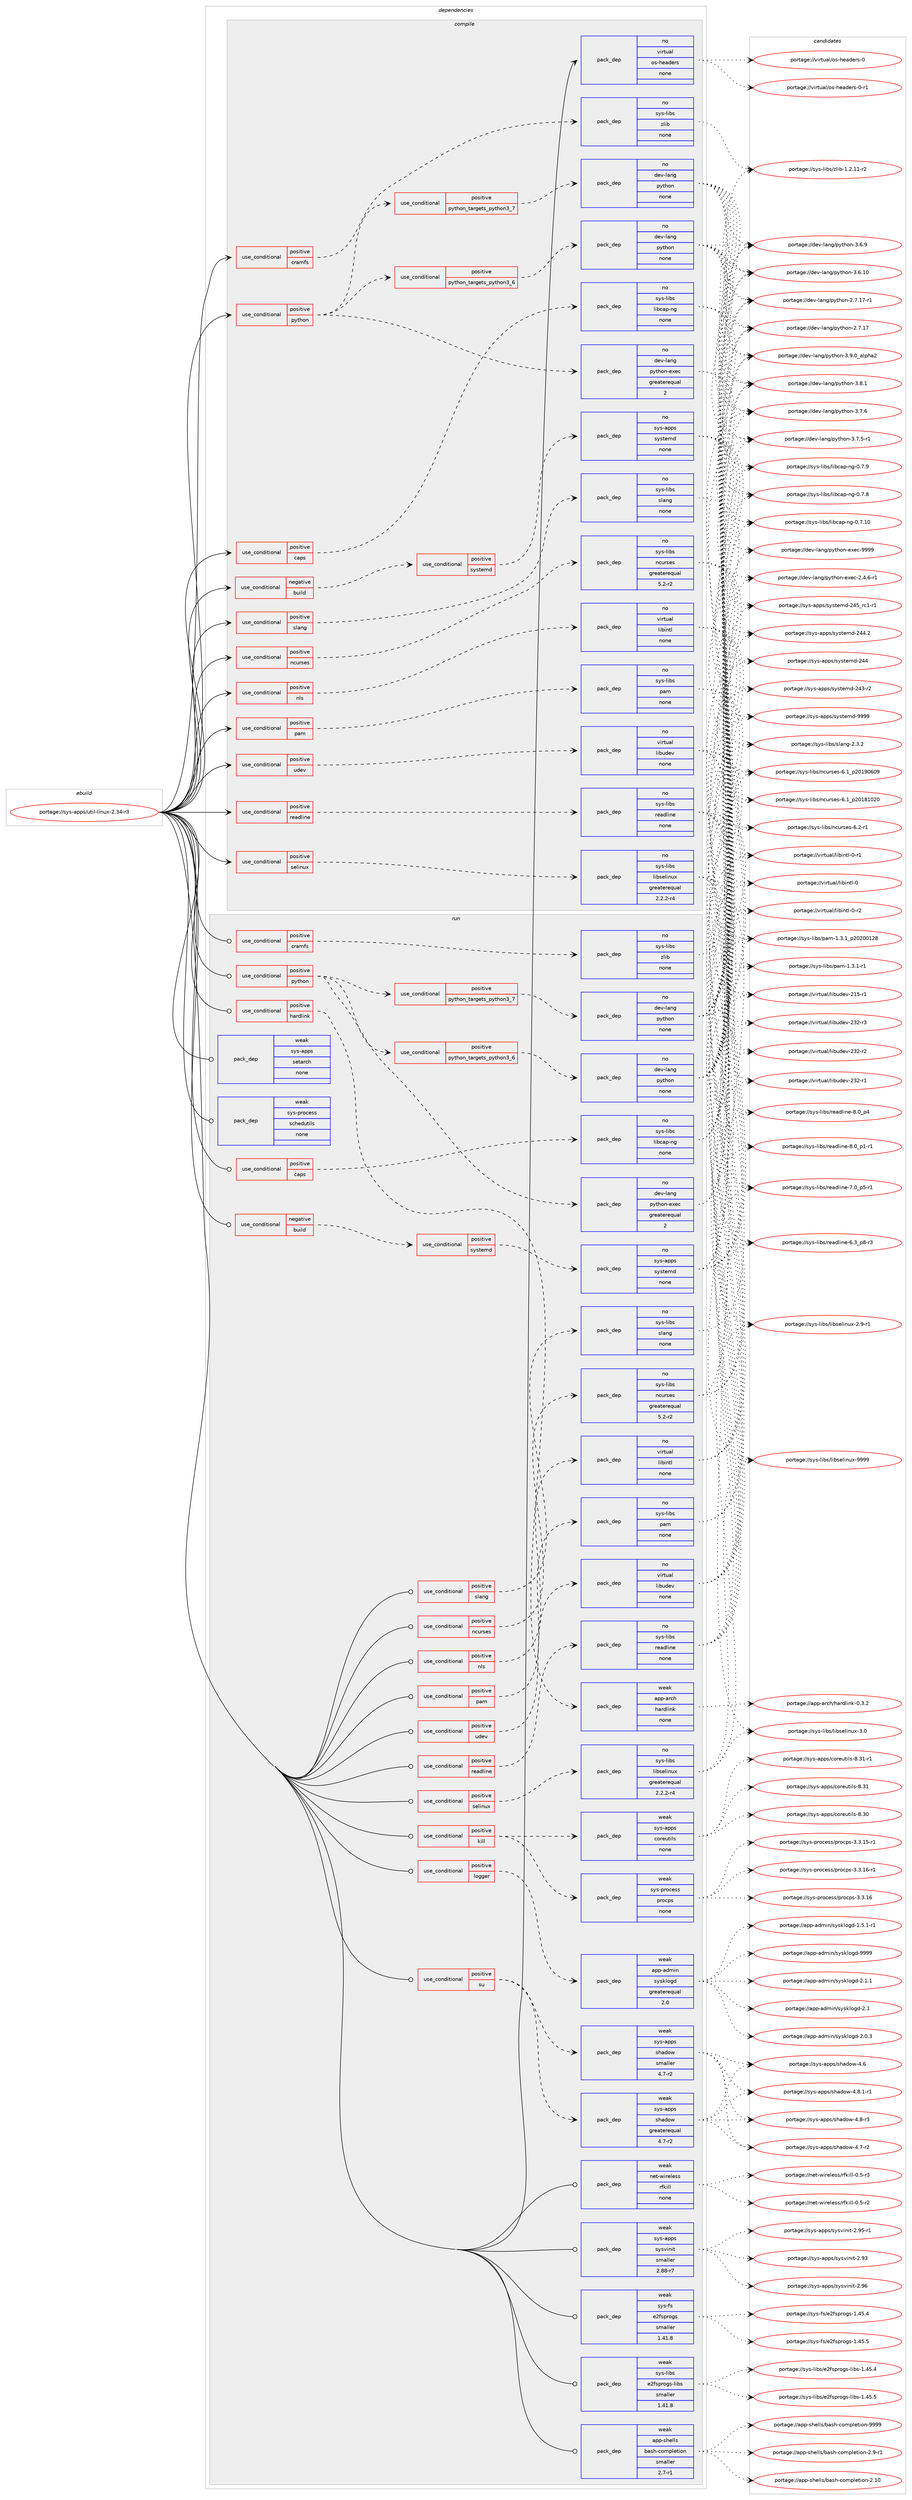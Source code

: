 digraph prolog {

# *************
# Graph options
# *************

newrank=true;
concentrate=true;
compound=true;
graph [rankdir=LR,fontname=Helvetica,fontsize=10,ranksep=1.5];#, ranksep=2.5, nodesep=0.2];
edge  [arrowhead=vee];
node  [fontname=Helvetica,fontsize=10];

# **********
# The ebuild
# **********

subgraph cluster_leftcol {
color=gray;
rank=same;
label=<<i>ebuild</i>>;
id [label="portage://sys-apps/util-linux-2.34-r3", color=red, width=4, href="../sys-apps/util-linux-2.34-r3.svg"];
}

# ****************
# The dependencies
# ****************

subgraph cluster_midcol {
color=gray;
label=<<i>dependencies</i>>;
subgraph cluster_compile {
fillcolor="#eeeeee";
style=filled;
label=<<i>compile</i>>;
subgraph cond12746 {
dependency61529 [label=<<TABLE BORDER="0" CELLBORDER="1" CELLSPACING="0" CELLPADDING="4"><TR><TD ROWSPAN="3" CELLPADDING="10">use_conditional</TD></TR><TR><TD>negative</TD></TR><TR><TD>build</TD></TR></TABLE>>, shape=none, color=red];
subgraph cond12747 {
dependency61530 [label=<<TABLE BORDER="0" CELLBORDER="1" CELLSPACING="0" CELLPADDING="4"><TR><TD ROWSPAN="3" CELLPADDING="10">use_conditional</TD></TR><TR><TD>positive</TD></TR><TR><TD>systemd</TD></TR></TABLE>>, shape=none, color=red];
subgraph pack47502 {
dependency61531 [label=<<TABLE BORDER="0" CELLBORDER="1" CELLSPACING="0" CELLPADDING="4" WIDTH="220"><TR><TD ROWSPAN="6" CELLPADDING="30">pack_dep</TD></TR><TR><TD WIDTH="110">no</TD></TR><TR><TD>sys-apps</TD></TR><TR><TD>systemd</TD></TR><TR><TD>none</TD></TR><TR><TD></TD></TR></TABLE>>, shape=none, color=blue];
}
dependency61530:e -> dependency61531:w [weight=20,style="dashed",arrowhead="vee"];
}
dependency61529:e -> dependency61530:w [weight=20,style="dashed",arrowhead="vee"];
}
id:e -> dependency61529:w [weight=20,style="solid",arrowhead="vee"];
subgraph cond12748 {
dependency61532 [label=<<TABLE BORDER="0" CELLBORDER="1" CELLSPACING="0" CELLPADDING="4"><TR><TD ROWSPAN="3" CELLPADDING="10">use_conditional</TD></TR><TR><TD>positive</TD></TR><TR><TD>caps</TD></TR></TABLE>>, shape=none, color=red];
subgraph pack47503 {
dependency61533 [label=<<TABLE BORDER="0" CELLBORDER="1" CELLSPACING="0" CELLPADDING="4" WIDTH="220"><TR><TD ROWSPAN="6" CELLPADDING="30">pack_dep</TD></TR><TR><TD WIDTH="110">no</TD></TR><TR><TD>sys-libs</TD></TR><TR><TD>libcap-ng</TD></TR><TR><TD>none</TD></TR><TR><TD></TD></TR></TABLE>>, shape=none, color=blue];
}
dependency61532:e -> dependency61533:w [weight=20,style="dashed",arrowhead="vee"];
}
id:e -> dependency61532:w [weight=20,style="solid",arrowhead="vee"];
subgraph cond12749 {
dependency61534 [label=<<TABLE BORDER="0" CELLBORDER="1" CELLSPACING="0" CELLPADDING="4"><TR><TD ROWSPAN="3" CELLPADDING="10">use_conditional</TD></TR><TR><TD>positive</TD></TR><TR><TD>cramfs</TD></TR></TABLE>>, shape=none, color=red];
subgraph pack47504 {
dependency61535 [label=<<TABLE BORDER="0" CELLBORDER="1" CELLSPACING="0" CELLPADDING="4" WIDTH="220"><TR><TD ROWSPAN="6" CELLPADDING="30">pack_dep</TD></TR><TR><TD WIDTH="110">no</TD></TR><TR><TD>sys-libs</TD></TR><TR><TD>zlib</TD></TR><TR><TD>none</TD></TR><TR><TD></TD></TR></TABLE>>, shape=none, color=blue];
}
dependency61534:e -> dependency61535:w [weight=20,style="dashed",arrowhead="vee"];
}
id:e -> dependency61534:w [weight=20,style="solid",arrowhead="vee"];
subgraph cond12750 {
dependency61536 [label=<<TABLE BORDER="0" CELLBORDER="1" CELLSPACING="0" CELLPADDING="4"><TR><TD ROWSPAN="3" CELLPADDING="10">use_conditional</TD></TR><TR><TD>positive</TD></TR><TR><TD>ncurses</TD></TR></TABLE>>, shape=none, color=red];
subgraph pack47505 {
dependency61537 [label=<<TABLE BORDER="0" CELLBORDER="1" CELLSPACING="0" CELLPADDING="4" WIDTH="220"><TR><TD ROWSPAN="6" CELLPADDING="30">pack_dep</TD></TR><TR><TD WIDTH="110">no</TD></TR><TR><TD>sys-libs</TD></TR><TR><TD>ncurses</TD></TR><TR><TD>greaterequal</TD></TR><TR><TD>5.2-r2</TD></TR></TABLE>>, shape=none, color=blue];
}
dependency61536:e -> dependency61537:w [weight=20,style="dashed",arrowhead="vee"];
}
id:e -> dependency61536:w [weight=20,style="solid",arrowhead="vee"];
subgraph cond12751 {
dependency61538 [label=<<TABLE BORDER="0" CELLBORDER="1" CELLSPACING="0" CELLPADDING="4"><TR><TD ROWSPAN="3" CELLPADDING="10">use_conditional</TD></TR><TR><TD>positive</TD></TR><TR><TD>nls</TD></TR></TABLE>>, shape=none, color=red];
subgraph pack47506 {
dependency61539 [label=<<TABLE BORDER="0" CELLBORDER="1" CELLSPACING="0" CELLPADDING="4" WIDTH="220"><TR><TD ROWSPAN="6" CELLPADDING="30">pack_dep</TD></TR><TR><TD WIDTH="110">no</TD></TR><TR><TD>virtual</TD></TR><TR><TD>libintl</TD></TR><TR><TD>none</TD></TR><TR><TD></TD></TR></TABLE>>, shape=none, color=blue];
}
dependency61538:e -> dependency61539:w [weight=20,style="dashed",arrowhead="vee"];
}
id:e -> dependency61538:w [weight=20,style="solid",arrowhead="vee"];
subgraph cond12752 {
dependency61540 [label=<<TABLE BORDER="0" CELLBORDER="1" CELLSPACING="0" CELLPADDING="4"><TR><TD ROWSPAN="3" CELLPADDING="10">use_conditional</TD></TR><TR><TD>positive</TD></TR><TR><TD>pam</TD></TR></TABLE>>, shape=none, color=red];
subgraph pack47507 {
dependency61541 [label=<<TABLE BORDER="0" CELLBORDER="1" CELLSPACING="0" CELLPADDING="4" WIDTH="220"><TR><TD ROWSPAN="6" CELLPADDING="30">pack_dep</TD></TR><TR><TD WIDTH="110">no</TD></TR><TR><TD>sys-libs</TD></TR><TR><TD>pam</TD></TR><TR><TD>none</TD></TR><TR><TD></TD></TR></TABLE>>, shape=none, color=blue];
}
dependency61540:e -> dependency61541:w [weight=20,style="dashed",arrowhead="vee"];
}
id:e -> dependency61540:w [weight=20,style="solid",arrowhead="vee"];
subgraph cond12753 {
dependency61542 [label=<<TABLE BORDER="0" CELLBORDER="1" CELLSPACING="0" CELLPADDING="4"><TR><TD ROWSPAN="3" CELLPADDING="10">use_conditional</TD></TR><TR><TD>positive</TD></TR><TR><TD>python</TD></TR></TABLE>>, shape=none, color=red];
subgraph cond12754 {
dependency61543 [label=<<TABLE BORDER="0" CELLBORDER="1" CELLSPACING="0" CELLPADDING="4"><TR><TD ROWSPAN="3" CELLPADDING="10">use_conditional</TD></TR><TR><TD>positive</TD></TR><TR><TD>python_targets_python3_6</TD></TR></TABLE>>, shape=none, color=red];
subgraph pack47508 {
dependency61544 [label=<<TABLE BORDER="0" CELLBORDER="1" CELLSPACING="0" CELLPADDING="4" WIDTH="220"><TR><TD ROWSPAN="6" CELLPADDING="30">pack_dep</TD></TR><TR><TD WIDTH="110">no</TD></TR><TR><TD>dev-lang</TD></TR><TR><TD>python</TD></TR><TR><TD>none</TD></TR><TR><TD></TD></TR></TABLE>>, shape=none, color=blue];
}
dependency61543:e -> dependency61544:w [weight=20,style="dashed",arrowhead="vee"];
}
dependency61542:e -> dependency61543:w [weight=20,style="dashed",arrowhead="vee"];
subgraph cond12755 {
dependency61545 [label=<<TABLE BORDER="0" CELLBORDER="1" CELLSPACING="0" CELLPADDING="4"><TR><TD ROWSPAN="3" CELLPADDING="10">use_conditional</TD></TR><TR><TD>positive</TD></TR><TR><TD>python_targets_python3_7</TD></TR></TABLE>>, shape=none, color=red];
subgraph pack47509 {
dependency61546 [label=<<TABLE BORDER="0" CELLBORDER="1" CELLSPACING="0" CELLPADDING="4" WIDTH="220"><TR><TD ROWSPAN="6" CELLPADDING="30">pack_dep</TD></TR><TR><TD WIDTH="110">no</TD></TR><TR><TD>dev-lang</TD></TR><TR><TD>python</TD></TR><TR><TD>none</TD></TR><TR><TD></TD></TR></TABLE>>, shape=none, color=blue];
}
dependency61545:e -> dependency61546:w [weight=20,style="dashed",arrowhead="vee"];
}
dependency61542:e -> dependency61545:w [weight=20,style="dashed",arrowhead="vee"];
subgraph pack47510 {
dependency61547 [label=<<TABLE BORDER="0" CELLBORDER="1" CELLSPACING="0" CELLPADDING="4" WIDTH="220"><TR><TD ROWSPAN="6" CELLPADDING="30">pack_dep</TD></TR><TR><TD WIDTH="110">no</TD></TR><TR><TD>dev-lang</TD></TR><TR><TD>python-exec</TD></TR><TR><TD>greaterequal</TD></TR><TR><TD>2</TD></TR></TABLE>>, shape=none, color=blue];
}
dependency61542:e -> dependency61547:w [weight=20,style="dashed",arrowhead="vee"];
}
id:e -> dependency61542:w [weight=20,style="solid",arrowhead="vee"];
subgraph cond12756 {
dependency61548 [label=<<TABLE BORDER="0" CELLBORDER="1" CELLSPACING="0" CELLPADDING="4"><TR><TD ROWSPAN="3" CELLPADDING="10">use_conditional</TD></TR><TR><TD>positive</TD></TR><TR><TD>readline</TD></TR></TABLE>>, shape=none, color=red];
subgraph pack47511 {
dependency61549 [label=<<TABLE BORDER="0" CELLBORDER="1" CELLSPACING="0" CELLPADDING="4" WIDTH="220"><TR><TD ROWSPAN="6" CELLPADDING="30">pack_dep</TD></TR><TR><TD WIDTH="110">no</TD></TR><TR><TD>sys-libs</TD></TR><TR><TD>readline</TD></TR><TR><TD>none</TD></TR><TR><TD></TD></TR></TABLE>>, shape=none, color=blue];
}
dependency61548:e -> dependency61549:w [weight=20,style="dashed",arrowhead="vee"];
}
id:e -> dependency61548:w [weight=20,style="solid",arrowhead="vee"];
subgraph cond12757 {
dependency61550 [label=<<TABLE BORDER="0" CELLBORDER="1" CELLSPACING="0" CELLPADDING="4"><TR><TD ROWSPAN="3" CELLPADDING="10">use_conditional</TD></TR><TR><TD>positive</TD></TR><TR><TD>selinux</TD></TR></TABLE>>, shape=none, color=red];
subgraph pack47512 {
dependency61551 [label=<<TABLE BORDER="0" CELLBORDER="1" CELLSPACING="0" CELLPADDING="4" WIDTH="220"><TR><TD ROWSPAN="6" CELLPADDING="30">pack_dep</TD></TR><TR><TD WIDTH="110">no</TD></TR><TR><TD>sys-libs</TD></TR><TR><TD>libselinux</TD></TR><TR><TD>greaterequal</TD></TR><TR><TD>2.2.2-r4</TD></TR></TABLE>>, shape=none, color=blue];
}
dependency61550:e -> dependency61551:w [weight=20,style="dashed",arrowhead="vee"];
}
id:e -> dependency61550:w [weight=20,style="solid",arrowhead="vee"];
subgraph cond12758 {
dependency61552 [label=<<TABLE BORDER="0" CELLBORDER="1" CELLSPACING="0" CELLPADDING="4"><TR><TD ROWSPAN="3" CELLPADDING="10">use_conditional</TD></TR><TR><TD>positive</TD></TR><TR><TD>slang</TD></TR></TABLE>>, shape=none, color=red];
subgraph pack47513 {
dependency61553 [label=<<TABLE BORDER="0" CELLBORDER="1" CELLSPACING="0" CELLPADDING="4" WIDTH="220"><TR><TD ROWSPAN="6" CELLPADDING="30">pack_dep</TD></TR><TR><TD WIDTH="110">no</TD></TR><TR><TD>sys-libs</TD></TR><TR><TD>slang</TD></TR><TR><TD>none</TD></TR><TR><TD></TD></TR></TABLE>>, shape=none, color=blue];
}
dependency61552:e -> dependency61553:w [weight=20,style="dashed",arrowhead="vee"];
}
id:e -> dependency61552:w [weight=20,style="solid",arrowhead="vee"];
subgraph cond12759 {
dependency61554 [label=<<TABLE BORDER="0" CELLBORDER="1" CELLSPACING="0" CELLPADDING="4"><TR><TD ROWSPAN="3" CELLPADDING="10">use_conditional</TD></TR><TR><TD>positive</TD></TR><TR><TD>udev</TD></TR></TABLE>>, shape=none, color=red];
subgraph pack47514 {
dependency61555 [label=<<TABLE BORDER="0" CELLBORDER="1" CELLSPACING="0" CELLPADDING="4" WIDTH="220"><TR><TD ROWSPAN="6" CELLPADDING="30">pack_dep</TD></TR><TR><TD WIDTH="110">no</TD></TR><TR><TD>virtual</TD></TR><TR><TD>libudev</TD></TR><TR><TD>none</TD></TR><TR><TD></TD></TR></TABLE>>, shape=none, color=blue];
}
dependency61554:e -> dependency61555:w [weight=20,style="dashed",arrowhead="vee"];
}
id:e -> dependency61554:w [weight=20,style="solid",arrowhead="vee"];
subgraph pack47515 {
dependency61556 [label=<<TABLE BORDER="0" CELLBORDER="1" CELLSPACING="0" CELLPADDING="4" WIDTH="220"><TR><TD ROWSPAN="6" CELLPADDING="30">pack_dep</TD></TR><TR><TD WIDTH="110">no</TD></TR><TR><TD>virtual</TD></TR><TR><TD>os-headers</TD></TR><TR><TD>none</TD></TR><TR><TD></TD></TR></TABLE>>, shape=none, color=blue];
}
id:e -> dependency61556:w [weight=20,style="solid",arrowhead="vee"];
}
subgraph cluster_compileandrun {
fillcolor="#eeeeee";
style=filled;
label=<<i>compile and run</i>>;
}
subgraph cluster_run {
fillcolor="#eeeeee";
style=filled;
label=<<i>run</i>>;
subgraph cond12760 {
dependency61557 [label=<<TABLE BORDER="0" CELLBORDER="1" CELLSPACING="0" CELLPADDING="4"><TR><TD ROWSPAN="3" CELLPADDING="10">use_conditional</TD></TR><TR><TD>negative</TD></TR><TR><TD>build</TD></TR></TABLE>>, shape=none, color=red];
subgraph cond12761 {
dependency61558 [label=<<TABLE BORDER="0" CELLBORDER="1" CELLSPACING="0" CELLPADDING="4"><TR><TD ROWSPAN="3" CELLPADDING="10">use_conditional</TD></TR><TR><TD>positive</TD></TR><TR><TD>systemd</TD></TR></TABLE>>, shape=none, color=red];
subgraph pack47516 {
dependency61559 [label=<<TABLE BORDER="0" CELLBORDER="1" CELLSPACING="0" CELLPADDING="4" WIDTH="220"><TR><TD ROWSPAN="6" CELLPADDING="30">pack_dep</TD></TR><TR><TD WIDTH="110">no</TD></TR><TR><TD>sys-apps</TD></TR><TR><TD>systemd</TD></TR><TR><TD>none</TD></TR><TR><TD></TD></TR></TABLE>>, shape=none, color=blue];
}
dependency61558:e -> dependency61559:w [weight=20,style="dashed",arrowhead="vee"];
}
dependency61557:e -> dependency61558:w [weight=20,style="dashed",arrowhead="vee"];
}
id:e -> dependency61557:w [weight=20,style="solid",arrowhead="odot"];
subgraph cond12762 {
dependency61560 [label=<<TABLE BORDER="0" CELLBORDER="1" CELLSPACING="0" CELLPADDING="4"><TR><TD ROWSPAN="3" CELLPADDING="10">use_conditional</TD></TR><TR><TD>positive</TD></TR><TR><TD>caps</TD></TR></TABLE>>, shape=none, color=red];
subgraph pack47517 {
dependency61561 [label=<<TABLE BORDER="0" CELLBORDER="1" CELLSPACING="0" CELLPADDING="4" WIDTH="220"><TR><TD ROWSPAN="6" CELLPADDING="30">pack_dep</TD></TR><TR><TD WIDTH="110">no</TD></TR><TR><TD>sys-libs</TD></TR><TR><TD>libcap-ng</TD></TR><TR><TD>none</TD></TR><TR><TD></TD></TR></TABLE>>, shape=none, color=blue];
}
dependency61560:e -> dependency61561:w [weight=20,style="dashed",arrowhead="vee"];
}
id:e -> dependency61560:w [weight=20,style="solid",arrowhead="odot"];
subgraph cond12763 {
dependency61562 [label=<<TABLE BORDER="0" CELLBORDER="1" CELLSPACING="0" CELLPADDING="4"><TR><TD ROWSPAN="3" CELLPADDING="10">use_conditional</TD></TR><TR><TD>positive</TD></TR><TR><TD>cramfs</TD></TR></TABLE>>, shape=none, color=red];
subgraph pack47518 {
dependency61563 [label=<<TABLE BORDER="0" CELLBORDER="1" CELLSPACING="0" CELLPADDING="4" WIDTH="220"><TR><TD ROWSPAN="6" CELLPADDING="30">pack_dep</TD></TR><TR><TD WIDTH="110">no</TD></TR><TR><TD>sys-libs</TD></TR><TR><TD>zlib</TD></TR><TR><TD>none</TD></TR><TR><TD></TD></TR></TABLE>>, shape=none, color=blue];
}
dependency61562:e -> dependency61563:w [weight=20,style="dashed",arrowhead="vee"];
}
id:e -> dependency61562:w [weight=20,style="solid",arrowhead="odot"];
subgraph cond12764 {
dependency61564 [label=<<TABLE BORDER="0" CELLBORDER="1" CELLSPACING="0" CELLPADDING="4"><TR><TD ROWSPAN="3" CELLPADDING="10">use_conditional</TD></TR><TR><TD>positive</TD></TR><TR><TD>hardlink</TD></TR></TABLE>>, shape=none, color=red];
subgraph pack47519 {
dependency61565 [label=<<TABLE BORDER="0" CELLBORDER="1" CELLSPACING="0" CELLPADDING="4" WIDTH="220"><TR><TD ROWSPAN="6" CELLPADDING="30">pack_dep</TD></TR><TR><TD WIDTH="110">weak</TD></TR><TR><TD>app-arch</TD></TR><TR><TD>hardlink</TD></TR><TR><TD>none</TD></TR><TR><TD></TD></TR></TABLE>>, shape=none, color=blue];
}
dependency61564:e -> dependency61565:w [weight=20,style="dashed",arrowhead="vee"];
}
id:e -> dependency61564:w [weight=20,style="solid",arrowhead="odot"];
subgraph cond12765 {
dependency61566 [label=<<TABLE BORDER="0" CELLBORDER="1" CELLSPACING="0" CELLPADDING="4"><TR><TD ROWSPAN="3" CELLPADDING="10">use_conditional</TD></TR><TR><TD>positive</TD></TR><TR><TD>kill</TD></TR></TABLE>>, shape=none, color=red];
subgraph pack47520 {
dependency61567 [label=<<TABLE BORDER="0" CELLBORDER="1" CELLSPACING="0" CELLPADDING="4" WIDTH="220"><TR><TD ROWSPAN="6" CELLPADDING="30">pack_dep</TD></TR><TR><TD WIDTH="110">weak</TD></TR><TR><TD>sys-apps</TD></TR><TR><TD>coreutils</TD></TR><TR><TD>none</TD></TR><TR><TD></TD></TR></TABLE>>, shape=none, color=blue];
}
dependency61566:e -> dependency61567:w [weight=20,style="dashed",arrowhead="vee"];
subgraph pack47521 {
dependency61568 [label=<<TABLE BORDER="0" CELLBORDER="1" CELLSPACING="0" CELLPADDING="4" WIDTH="220"><TR><TD ROWSPAN="6" CELLPADDING="30">pack_dep</TD></TR><TR><TD WIDTH="110">weak</TD></TR><TR><TD>sys-process</TD></TR><TR><TD>procps</TD></TR><TR><TD>none</TD></TR><TR><TD></TD></TR></TABLE>>, shape=none, color=blue];
}
dependency61566:e -> dependency61568:w [weight=20,style="dashed",arrowhead="vee"];
}
id:e -> dependency61566:w [weight=20,style="solid",arrowhead="odot"];
subgraph cond12766 {
dependency61569 [label=<<TABLE BORDER="0" CELLBORDER="1" CELLSPACING="0" CELLPADDING="4"><TR><TD ROWSPAN="3" CELLPADDING="10">use_conditional</TD></TR><TR><TD>positive</TD></TR><TR><TD>logger</TD></TR></TABLE>>, shape=none, color=red];
subgraph pack47522 {
dependency61570 [label=<<TABLE BORDER="0" CELLBORDER="1" CELLSPACING="0" CELLPADDING="4" WIDTH="220"><TR><TD ROWSPAN="6" CELLPADDING="30">pack_dep</TD></TR><TR><TD WIDTH="110">weak</TD></TR><TR><TD>app-admin</TD></TR><TR><TD>sysklogd</TD></TR><TR><TD>greaterequal</TD></TR><TR><TD>2.0</TD></TR></TABLE>>, shape=none, color=blue];
}
dependency61569:e -> dependency61570:w [weight=20,style="dashed",arrowhead="vee"];
}
id:e -> dependency61569:w [weight=20,style="solid",arrowhead="odot"];
subgraph cond12767 {
dependency61571 [label=<<TABLE BORDER="0" CELLBORDER="1" CELLSPACING="0" CELLPADDING="4"><TR><TD ROWSPAN="3" CELLPADDING="10">use_conditional</TD></TR><TR><TD>positive</TD></TR><TR><TD>ncurses</TD></TR></TABLE>>, shape=none, color=red];
subgraph pack47523 {
dependency61572 [label=<<TABLE BORDER="0" CELLBORDER="1" CELLSPACING="0" CELLPADDING="4" WIDTH="220"><TR><TD ROWSPAN="6" CELLPADDING="30">pack_dep</TD></TR><TR><TD WIDTH="110">no</TD></TR><TR><TD>sys-libs</TD></TR><TR><TD>ncurses</TD></TR><TR><TD>greaterequal</TD></TR><TR><TD>5.2-r2</TD></TR></TABLE>>, shape=none, color=blue];
}
dependency61571:e -> dependency61572:w [weight=20,style="dashed",arrowhead="vee"];
}
id:e -> dependency61571:w [weight=20,style="solid",arrowhead="odot"];
subgraph cond12768 {
dependency61573 [label=<<TABLE BORDER="0" CELLBORDER="1" CELLSPACING="0" CELLPADDING="4"><TR><TD ROWSPAN="3" CELLPADDING="10">use_conditional</TD></TR><TR><TD>positive</TD></TR><TR><TD>nls</TD></TR></TABLE>>, shape=none, color=red];
subgraph pack47524 {
dependency61574 [label=<<TABLE BORDER="0" CELLBORDER="1" CELLSPACING="0" CELLPADDING="4" WIDTH="220"><TR><TD ROWSPAN="6" CELLPADDING="30">pack_dep</TD></TR><TR><TD WIDTH="110">no</TD></TR><TR><TD>virtual</TD></TR><TR><TD>libintl</TD></TR><TR><TD>none</TD></TR><TR><TD></TD></TR></TABLE>>, shape=none, color=blue];
}
dependency61573:e -> dependency61574:w [weight=20,style="dashed",arrowhead="vee"];
}
id:e -> dependency61573:w [weight=20,style="solid",arrowhead="odot"];
subgraph cond12769 {
dependency61575 [label=<<TABLE BORDER="0" CELLBORDER="1" CELLSPACING="0" CELLPADDING="4"><TR><TD ROWSPAN="3" CELLPADDING="10">use_conditional</TD></TR><TR><TD>positive</TD></TR><TR><TD>pam</TD></TR></TABLE>>, shape=none, color=red];
subgraph pack47525 {
dependency61576 [label=<<TABLE BORDER="0" CELLBORDER="1" CELLSPACING="0" CELLPADDING="4" WIDTH="220"><TR><TD ROWSPAN="6" CELLPADDING="30">pack_dep</TD></TR><TR><TD WIDTH="110">no</TD></TR><TR><TD>sys-libs</TD></TR><TR><TD>pam</TD></TR><TR><TD>none</TD></TR><TR><TD></TD></TR></TABLE>>, shape=none, color=blue];
}
dependency61575:e -> dependency61576:w [weight=20,style="dashed",arrowhead="vee"];
}
id:e -> dependency61575:w [weight=20,style="solid",arrowhead="odot"];
subgraph cond12770 {
dependency61577 [label=<<TABLE BORDER="0" CELLBORDER="1" CELLSPACING="0" CELLPADDING="4"><TR><TD ROWSPAN="3" CELLPADDING="10">use_conditional</TD></TR><TR><TD>positive</TD></TR><TR><TD>python</TD></TR></TABLE>>, shape=none, color=red];
subgraph cond12771 {
dependency61578 [label=<<TABLE BORDER="0" CELLBORDER="1" CELLSPACING="0" CELLPADDING="4"><TR><TD ROWSPAN="3" CELLPADDING="10">use_conditional</TD></TR><TR><TD>positive</TD></TR><TR><TD>python_targets_python3_6</TD></TR></TABLE>>, shape=none, color=red];
subgraph pack47526 {
dependency61579 [label=<<TABLE BORDER="0" CELLBORDER="1" CELLSPACING="0" CELLPADDING="4" WIDTH="220"><TR><TD ROWSPAN="6" CELLPADDING="30">pack_dep</TD></TR><TR><TD WIDTH="110">no</TD></TR><TR><TD>dev-lang</TD></TR><TR><TD>python</TD></TR><TR><TD>none</TD></TR><TR><TD></TD></TR></TABLE>>, shape=none, color=blue];
}
dependency61578:e -> dependency61579:w [weight=20,style="dashed",arrowhead="vee"];
}
dependency61577:e -> dependency61578:w [weight=20,style="dashed",arrowhead="vee"];
subgraph cond12772 {
dependency61580 [label=<<TABLE BORDER="0" CELLBORDER="1" CELLSPACING="0" CELLPADDING="4"><TR><TD ROWSPAN="3" CELLPADDING="10">use_conditional</TD></TR><TR><TD>positive</TD></TR><TR><TD>python_targets_python3_7</TD></TR></TABLE>>, shape=none, color=red];
subgraph pack47527 {
dependency61581 [label=<<TABLE BORDER="0" CELLBORDER="1" CELLSPACING="0" CELLPADDING="4" WIDTH="220"><TR><TD ROWSPAN="6" CELLPADDING="30">pack_dep</TD></TR><TR><TD WIDTH="110">no</TD></TR><TR><TD>dev-lang</TD></TR><TR><TD>python</TD></TR><TR><TD>none</TD></TR><TR><TD></TD></TR></TABLE>>, shape=none, color=blue];
}
dependency61580:e -> dependency61581:w [weight=20,style="dashed",arrowhead="vee"];
}
dependency61577:e -> dependency61580:w [weight=20,style="dashed",arrowhead="vee"];
subgraph pack47528 {
dependency61582 [label=<<TABLE BORDER="0" CELLBORDER="1" CELLSPACING="0" CELLPADDING="4" WIDTH="220"><TR><TD ROWSPAN="6" CELLPADDING="30">pack_dep</TD></TR><TR><TD WIDTH="110">no</TD></TR><TR><TD>dev-lang</TD></TR><TR><TD>python-exec</TD></TR><TR><TD>greaterequal</TD></TR><TR><TD>2</TD></TR></TABLE>>, shape=none, color=blue];
}
dependency61577:e -> dependency61582:w [weight=20,style="dashed",arrowhead="vee"];
}
id:e -> dependency61577:w [weight=20,style="solid",arrowhead="odot"];
subgraph cond12773 {
dependency61583 [label=<<TABLE BORDER="0" CELLBORDER="1" CELLSPACING="0" CELLPADDING="4"><TR><TD ROWSPAN="3" CELLPADDING="10">use_conditional</TD></TR><TR><TD>positive</TD></TR><TR><TD>readline</TD></TR></TABLE>>, shape=none, color=red];
subgraph pack47529 {
dependency61584 [label=<<TABLE BORDER="0" CELLBORDER="1" CELLSPACING="0" CELLPADDING="4" WIDTH="220"><TR><TD ROWSPAN="6" CELLPADDING="30">pack_dep</TD></TR><TR><TD WIDTH="110">no</TD></TR><TR><TD>sys-libs</TD></TR><TR><TD>readline</TD></TR><TR><TD>none</TD></TR><TR><TD></TD></TR></TABLE>>, shape=none, color=blue];
}
dependency61583:e -> dependency61584:w [weight=20,style="dashed",arrowhead="vee"];
}
id:e -> dependency61583:w [weight=20,style="solid",arrowhead="odot"];
subgraph cond12774 {
dependency61585 [label=<<TABLE BORDER="0" CELLBORDER="1" CELLSPACING="0" CELLPADDING="4"><TR><TD ROWSPAN="3" CELLPADDING="10">use_conditional</TD></TR><TR><TD>positive</TD></TR><TR><TD>selinux</TD></TR></TABLE>>, shape=none, color=red];
subgraph pack47530 {
dependency61586 [label=<<TABLE BORDER="0" CELLBORDER="1" CELLSPACING="0" CELLPADDING="4" WIDTH="220"><TR><TD ROWSPAN="6" CELLPADDING="30">pack_dep</TD></TR><TR><TD WIDTH="110">no</TD></TR><TR><TD>sys-libs</TD></TR><TR><TD>libselinux</TD></TR><TR><TD>greaterequal</TD></TR><TR><TD>2.2.2-r4</TD></TR></TABLE>>, shape=none, color=blue];
}
dependency61585:e -> dependency61586:w [weight=20,style="dashed",arrowhead="vee"];
}
id:e -> dependency61585:w [weight=20,style="solid",arrowhead="odot"];
subgraph cond12775 {
dependency61587 [label=<<TABLE BORDER="0" CELLBORDER="1" CELLSPACING="0" CELLPADDING="4"><TR><TD ROWSPAN="3" CELLPADDING="10">use_conditional</TD></TR><TR><TD>positive</TD></TR><TR><TD>slang</TD></TR></TABLE>>, shape=none, color=red];
subgraph pack47531 {
dependency61588 [label=<<TABLE BORDER="0" CELLBORDER="1" CELLSPACING="0" CELLPADDING="4" WIDTH="220"><TR><TD ROWSPAN="6" CELLPADDING="30">pack_dep</TD></TR><TR><TD WIDTH="110">no</TD></TR><TR><TD>sys-libs</TD></TR><TR><TD>slang</TD></TR><TR><TD>none</TD></TR><TR><TD></TD></TR></TABLE>>, shape=none, color=blue];
}
dependency61587:e -> dependency61588:w [weight=20,style="dashed",arrowhead="vee"];
}
id:e -> dependency61587:w [weight=20,style="solid",arrowhead="odot"];
subgraph cond12776 {
dependency61589 [label=<<TABLE BORDER="0" CELLBORDER="1" CELLSPACING="0" CELLPADDING="4"><TR><TD ROWSPAN="3" CELLPADDING="10">use_conditional</TD></TR><TR><TD>positive</TD></TR><TR><TD>su</TD></TR></TABLE>>, shape=none, color=red];
subgraph pack47532 {
dependency61590 [label=<<TABLE BORDER="0" CELLBORDER="1" CELLSPACING="0" CELLPADDING="4" WIDTH="220"><TR><TD ROWSPAN="6" CELLPADDING="30">pack_dep</TD></TR><TR><TD WIDTH="110">weak</TD></TR><TR><TD>sys-apps</TD></TR><TR><TD>shadow</TD></TR><TR><TD>smaller</TD></TR><TR><TD>4.7-r2</TD></TR></TABLE>>, shape=none, color=blue];
}
dependency61589:e -> dependency61590:w [weight=20,style="dashed",arrowhead="vee"];
subgraph pack47533 {
dependency61591 [label=<<TABLE BORDER="0" CELLBORDER="1" CELLSPACING="0" CELLPADDING="4" WIDTH="220"><TR><TD ROWSPAN="6" CELLPADDING="30">pack_dep</TD></TR><TR><TD WIDTH="110">weak</TD></TR><TR><TD>sys-apps</TD></TR><TR><TD>shadow</TD></TR><TR><TD>greaterequal</TD></TR><TR><TD>4.7-r2</TD></TR></TABLE>>, shape=none, color=blue];
}
dependency61589:e -> dependency61591:w [weight=20,style="dashed",arrowhead="vee"];
}
id:e -> dependency61589:w [weight=20,style="solid",arrowhead="odot"];
subgraph cond12777 {
dependency61592 [label=<<TABLE BORDER="0" CELLBORDER="1" CELLSPACING="0" CELLPADDING="4"><TR><TD ROWSPAN="3" CELLPADDING="10">use_conditional</TD></TR><TR><TD>positive</TD></TR><TR><TD>udev</TD></TR></TABLE>>, shape=none, color=red];
subgraph pack47534 {
dependency61593 [label=<<TABLE BORDER="0" CELLBORDER="1" CELLSPACING="0" CELLPADDING="4" WIDTH="220"><TR><TD ROWSPAN="6" CELLPADDING="30">pack_dep</TD></TR><TR><TD WIDTH="110">no</TD></TR><TR><TD>virtual</TD></TR><TR><TD>libudev</TD></TR><TR><TD>none</TD></TR><TR><TD></TD></TR></TABLE>>, shape=none, color=blue];
}
dependency61592:e -> dependency61593:w [weight=20,style="dashed",arrowhead="vee"];
}
id:e -> dependency61592:w [weight=20,style="solid",arrowhead="odot"];
subgraph pack47535 {
dependency61594 [label=<<TABLE BORDER="0" CELLBORDER="1" CELLSPACING="0" CELLPADDING="4" WIDTH="220"><TR><TD ROWSPAN="6" CELLPADDING="30">pack_dep</TD></TR><TR><TD WIDTH="110">weak</TD></TR><TR><TD>app-shells</TD></TR><TR><TD>bash-completion</TD></TR><TR><TD>smaller</TD></TR><TR><TD>2.7-r1</TD></TR></TABLE>>, shape=none, color=blue];
}
id:e -> dependency61594:w [weight=20,style="solid",arrowhead="odot"];
subgraph pack47536 {
dependency61595 [label=<<TABLE BORDER="0" CELLBORDER="1" CELLSPACING="0" CELLPADDING="4" WIDTH="220"><TR><TD ROWSPAN="6" CELLPADDING="30">pack_dep</TD></TR><TR><TD WIDTH="110">weak</TD></TR><TR><TD>net-wireless</TD></TR><TR><TD>rfkill</TD></TR><TR><TD>none</TD></TR><TR><TD></TD></TR></TABLE>>, shape=none, color=blue];
}
id:e -> dependency61595:w [weight=20,style="solid",arrowhead="odot"];
subgraph pack47537 {
dependency61596 [label=<<TABLE BORDER="0" CELLBORDER="1" CELLSPACING="0" CELLPADDING="4" WIDTH="220"><TR><TD ROWSPAN="6" CELLPADDING="30">pack_dep</TD></TR><TR><TD WIDTH="110">weak</TD></TR><TR><TD>sys-apps</TD></TR><TR><TD>setarch</TD></TR><TR><TD>none</TD></TR><TR><TD></TD></TR></TABLE>>, shape=none, color=blue];
}
id:e -> dependency61596:w [weight=20,style="solid",arrowhead="odot"];
subgraph pack47538 {
dependency61597 [label=<<TABLE BORDER="0" CELLBORDER="1" CELLSPACING="0" CELLPADDING="4" WIDTH="220"><TR><TD ROWSPAN="6" CELLPADDING="30">pack_dep</TD></TR><TR><TD WIDTH="110">weak</TD></TR><TR><TD>sys-apps</TD></TR><TR><TD>sysvinit</TD></TR><TR><TD>smaller</TD></TR><TR><TD>2.88-r7</TD></TR></TABLE>>, shape=none, color=blue];
}
id:e -> dependency61597:w [weight=20,style="solid",arrowhead="odot"];
subgraph pack47539 {
dependency61598 [label=<<TABLE BORDER="0" CELLBORDER="1" CELLSPACING="0" CELLPADDING="4" WIDTH="220"><TR><TD ROWSPAN="6" CELLPADDING="30">pack_dep</TD></TR><TR><TD WIDTH="110">weak</TD></TR><TR><TD>sys-fs</TD></TR><TR><TD>e2fsprogs</TD></TR><TR><TD>smaller</TD></TR><TR><TD>1.41.8</TD></TR></TABLE>>, shape=none, color=blue];
}
id:e -> dependency61598:w [weight=20,style="solid",arrowhead="odot"];
subgraph pack47540 {
dependency61599 [label=<<TABLE BORDER="0" CELLBORDER="1" CELLSPACING="0" CELLPADDING="4" WIDTH="220"><TR><TD ROWSPAN="6" CELLPADDING="30">pack_dep</TD></TR><TR><TD WIDTH="110">weak</TD></TR><TR><TD>sys-libs</TD></TR><TR><TD>e2fsprogs-libs</TD></TR><TR><TD>smaller</TD></TR><TR><TD>1.41.8</TD></TR></TABLE>>, shape=none, color=blue];
}
id:e -> dependency61599:w [weight=20,style="solid",arrowhead="odot"];
subgraph pack47541 {
dependency61600 [label=<<TABLE BORDER="0" CELLBORDER="1" CELLSPACING="0" CELLPADDING="4" WIDTH="220"><TR><TD ROWSPAN="6" CELLPADDING="30">pack_dep</TD></TR><TR><TD WIDTH="110">weak</TD></TR><TR><TD>sys-process</TD></TR><TR><TD>schedutils</TD></TR><TR><TD>none</TD></TR><TR><TD></TD></TR></TABLE>>, shape=none, color=blue];
}
id:e -> dependency61600:w [weight=20,style="solid",arrowhead="odot"];
}
}

# **************
# The candidates
# **************

subgraph cluster_choices {
rank=same;
color=gray;
label=<<i>candidates</i>>;

subgraph choice47502 {
color=black;
nodesep=1;
choice1151211154597112112115471151211151161011091004557575757 [label="portage://sys-apps/systemd-9999", color=red, width=4,href="../sys-apps/systemd-9999.svg"];
choice115121115459711211211547115121115116101109100455052539511499494511449 [label="portage://sys-apps/systemd-245_rc1-r1", color=red, width=4,href="../sys-apps/systemd-245_rc1-r1.svg"];
choice115121115459711211211547115121115116101109100455052524650 [label="portage://sys-apps/systemd-244.2", color=red, width=4,href="../sys-apps/systemd-244.2.svg"];
choice11512111545971121121154711512111511610110910045505252 [label="portage://sys-apps/systemd-244", color=red, width=4,href="../sys-apps/systemd-244.svg"];
choice115121115459711211211547115121115116101109100455052514511450 [label="portage://sys-apps/systemd-243-r2", color=red, width=4,href="../sys-apps/systemd-243-r2.svg"];
dependency61531:e -> choice1151211154597112112115471151211151161011091004557575757:w [style=dotted,weight="100"];
dependency61531:e -> choice115121115459711211211547115121115116101109100455052539511499494511449:w [style=dotted,weight="100"];
dependency61531:e -> choice115121115459711211211547115121115116101109100455052524650:w [style=dotted,weight="100"];
dependency61531:e -> choice11512111545971121121154711512111511610110910045505252:w [style=dotted,weight="100"];
dependency61531:e -> choice115121115459711211211547115121115116101109100455052514511450:w [style=dotted,weight="100"];
}
subgraph choice47503 {
color=black;
nodesep=1;
choice11512111545108105981154710810598999711245110103454846554657 [label="portage://sys-libs/libcap-ng-0.7.9", color=red, width=4,href="../sys-libs/libcap-ng-0.7.9.svg"];
choice11512111545108105981154710810598999711245110103454846554656 [label="portage://sys-libs/libcap-ng-0.7.8", color=red, width=4,href="../sys-libs/libcap-ng-0.7.8.svg"];
choice1151211154510810598115471081059899971124511010345484655464948 [label="portage://sys-libs/libcap-ng-0.7.10", color=red, width=4,href="../sys-libs/libcap-ng-0.7.10.svg"];
dependency61533:e -> choice11512111545108105981154710810598999711245110103454846554657:w [style=dotted,weight="100"];
dependency61533:e -> choice11512111545108105981154710810598999711245110103454846554656:w [style=dotted,weight="100"];
dependency61533:e -> choice1151211154510810598115471081059899971124511010345484655464948:w [style=dotted,weight="100"];
}
subgraph choice47504 {
color=black;
nodesep=1;
choice11512111545108105981154712210810598454946504649494511450 [label="portage://sys-libs/zlib-1.2.11-r2", color=red, width=4,href="../sys-libs/zlib-1.2.11-r2.svg"];
dependency61535:e -> choice11512111545108105981154712210810598454946504649494511450:w [style=dotted,weight="100"];
}
subgraph choice47505 {
color=black;
nodesep=1;
choice11512111545108105981154711099117114115101115455446504511449 [label="portage://sys-libs/ncurses-6.2-r1", color=red, width=4,href="../sys-libs/ncurses-6.2-r1.svg"];
choice1151211154510810598115471109911711411510111545544649951125048495748544857 [label="portage://sys-libs/ncurses-6.1_p20190609", color=red, width=4,href="../sys-libs/ncurses-6.1_p20190609.svg"];
choice1151211154510810598115471109911711411510111545544649951125048495649485048 [label="portage://sys-libs/ncurses-6.1_p20181020", color=red, width=4,href="../sys-libs/ncurses-6.1_p20181020.svg"];
dependency61537:e -> choice11512111545108105981154711099117114115101115455446504511449:w [style=dotted,weight="100"];
dependency61537:e -> choice1151211154510810598115471109911711411510111545544649951125048495748544857:w [style=dotted,weight="100"];
dependency61537:e -> choice1151211154510810598115471109911711411510111545544649951125048495649485048:w [style=dotted,weight="100"];
}
subgraph choice47506 {
color=black;
nodesep=1;
choice11810511411611797108471081059810511011610845484511450 [label="portage://virtual/libintl-0-r2", color=red, width=4,href="../virtual/libintl-0-r2.svg"];
choice11810511411611797108471081059810511011610845484511449 [label="portage://virtual/libintl-0-r1", color=red, width=4,href="../virtual/libintl-0-r1.svg"];
choice1181051141161179710847108105981051101161084548 [label="portage://virtual/libintl-0", color=red, width=4,href="../virtual/libintl-0.svg"];
dependency61539:e -> choice11810511411611797108471081059810511011610845484511450:w [style=dotted,weight="100"];
dependency61539:e -> choice11810511411611797108471081059810511011610845484511449:w [style=dotted,weight="100"];
dependency61539:e -> choice1181051141161179710847108105981051101161084548:w [style=dotted,weight="100"];
}
subgraph choice47507 {
color=black;
nodesep=1;
choice11512111545108105981154711297109454946514649951125048504848495056 [label="portage://sys-libs/pam-1.3.1_p20200128", color=red, width=4,href="../sys-libs/pam-1.3.1_p20200128.svg"];
choice115121115451081059811547112971094549465146494511449 [label="portage://sys-libs/pam-1.3.1-r1", color=red, width=4,href="../sys-libs/pam-1.3.1-r1.svg"];
dependency61541:e -> choice11512111545108105981154711297109454946514649951125048504848495056:w [style=dotted,weight="100"];
dependency61541:e -> choice115121115451081059811547112971094549465146494511449:w [style=dotted,weight="100"];
}
subgraph choice47508 {
color=black;
nodesep=1;
choice10010111845108971101034711212111610411111045514657464895971081121049750 [label="portage://dev-lang/python-3.9.0_alpha2", color=red, width=4,href="../dev-lang/python-3.9.0_alpha2.svg"];
choice100101118451089711010347112121116104111110455146564649 [label="portage://dev-lang/python-3.8.1", color=red, width=4,href="../dev-lang/python-3.8.1.svg"];
choice100101118451089711010347112121116104111110455146554654 [label="portage://dev-lang/python-3.7.6", color=red, width=4,href="../dev-lang/python-3.7.6.svg"];
choice1001011184510897110103471121211161041111104551465546534511449 [label="portage://dev-lang/python-3.7.5-r1", color=red, width=4,href="../dev-lang/python-3.7.5-r1.svg"];
choice100101118451089711010347112121116104111110455146544657 [label="portage://dev-lang/python-3.6.9", color=red, width=4,href="../dev-lang/python-3.6.9.svg"];
choice10010111845108971101034711212111610411111045514654464948 [label="portage://dev-lang/python-3.6.10", color=red, width=4,href="../dev-lang/python-3.6.10.svg"];
choice100101118451089711010347112121116104111110455046554649554511449 [label="portage://dev-lang/python-2.7.17-r1", color=red, width=4,href="../dev-lang/python-2.7.17-r1.svg"];
choice10010111845108971101034711212111610411111045504655464955 [label="portage://dev-lang/python-2.7.17", color=red, width=4,href="../dev-lang/python-2.7.17.svg"];
dependency61544:e -> choice10010111845108971101034711212111610411111045514657464895971081121049750:w [style=dotted,weight="100"];
dependency61544:e -> choice100101118451089711010347112121116104111110455146564649:w [style=dotted,weight="100"];
dependency61544:e -> choice100101118451089711010347112121116104111110455146554654:w [style=dotted,weight="100"];
dependency61544:e -> choice1001011184510897110103471121211161041111104551465546534511449:w [style=dotted,weight="100"];
dependency61544:e -> choice100101118451089711010347112121116104111110455146544657:w [style=dotted,weight="100"];
dependency61544:e -> choice10010111845108971101034711212111610411111045514654464948:w [style=dotted,weight="100"];
dependency61544:e -> choice100101118451089711010347112121116104111110455046554649554511449:w [style=dotted,weight="100"];
dependency61544:e -> choice10010111845108971101034711212111610411111045504655464955:w [style=dotted,weight="100"];
}
subgraph choice47509 {
color=black;
nodesep=1;
choice10010111845108971101034711212111610411111045514657464895971081121049750 [label="portage://dev-lang/python-3.9.0_alpha2", color=red, width=4,href="../dev-lang/python-3.9.0_alpha2.svg"];
choice100101118451089711010347112121116104111110455146564649 [label="portage://dev-lang/python-3.8.1", color=red, width=4,href="../dev-lang/python-3.8.1.svg"];
choice100101118451089711010347112121116104111110455146554654 [label="portage://dev-lang/python-3.7.6", color=red, width=4,href="../dev-lang/python-3.7.6.svg"];
choice1001011184510897110103471121211161041111104551465546534511449 [label="portage://dev-lang/python-3.7.5-r1", color=red, width=4,href="../dev-lang/python-3.7.5-r1.svg"];
choice100101118451089711010347112121116104111110455146544657 [label="portage://dev-lang/python-3.6.9", color=red, width=4,href="../dev-lang/python-3.6.9.svg"];
choice10010111845108971101034711212111610411111045514654464948 [label="portage://dev-lang/python-3.6.10", color=red, width=4,href="../dev-lang/python-3.6.10.svg"];
choice100101118451089711010347112121116104111110455046554649554511449 [label="portage://dev-lang/python-2.7.17-r1", color=red, width=4,href="../dev-lang/python-2.7.17-r1.svg"];
choice10010111845108971101034711212111610411111045504655464955 [label="portage://dev-lang/python-2.7.17", color=red, width=4,href="../dev-lang/python-2.7.17.svg"];
dependency61546:e -> choice10010111845108971101034711212111610411111045514657464895971081121049750:w [style=dotted,weight="100"];
dependency61546:e -> choice100101118451089711010347112121116104111110455146564649:w [style=dotted,weight="100"];
dependency61546:e -> choice100101118451089711010347112121116104111110455146554654:w [style=dotted,weight="100"];
dependency61546:e -> choice1001011184510897110103471121211161041111104551465546534511449:w [style=dotted,weight="100"];
dependency61546:e -> choice100101118451089711010347112121116104111110455146544657:w [style=dotted,weight="100"];
dependency61546:e -> choice10010111845108971101034711212111610411111045514654464948:w [style=dotted,weight="100"];
dependency61546:e -> choice100101118451089711010347112121116104111110455046554649554511449:w [style=dotted,weight="100"];
dependency61546:e -> choice10010111845108971101034711212111610411111045504655464955:w [style=dotted,weight="100"];
}
subgraph choice47510 {
color=black;
nodesep=1;
choice10010111845108971101034711212111610411111045101120101994557575757 [label="portage://dev-lang/python-exec-9999", color=red, width=4,href="../dev-lang/python-exec-9999.svg"];
choice10010111845108971101034711212111610411111045101120101994550465246544511449 [label="portage://dev-lang/python-exec-2.4.6-r1", color=red, width=4,href="../dev-lang/python-exec-2.4.6-r1.svg"];
dependency61547:e -> choice10010111845108971101034711212111610411111045101120101994557575757:w [style=dotted,weight="100"];
dependency61547:e -> choice10010111845108971101034711212111610411111045101120101994550465246544511449:w [style=dotted,weight="100"];
}
subgraph choice47511 {
color=black;
nodesep=1;
choice11512111545108105981154711410197100108105110101455646489511252 [label="portage://sys-libs/readline-8.0_p4", color=red, width=4,href="../sys-libs/readline-8.0_p4.svg"];
choice115121115451081059811547114101971001081051101014556464895112494511449 [label="portage://sys-libs/readline-8.0_p1-r1", color=red, width=4,href="../sys-libs/readline-8.0_p1-r1.svg"];
choice115121115451081059811547114101971001081051101014555464895112534511449 [label="portage://sys-libs/readline-7.0_p5-r1", color=red, width=4,href="../sys-libs/readline-7.0_p5-r1.svg"];
choice115121115451081059811547114101971001081051101014554465195112564511451 [label="portage://sys-libs/readline-6.3_p8-r3", color=red, width=4,href="../sys-libs/readline-6.3_p8-r3.svg"];
dependency61549:e -> choice11512111545108105981154711410197100108105110101455646489511252:w [style=dotted,weight="100"];
dependency61549:e -> choice115121115451081059811547114101971001081051101014556464895112494511449:w [style=dotted,weight="100"];
dependency61549:e -> choice115121115451081059811547114101971001081051101014555464895112534511449:w [style=dotted,weight="100"];
dependency61549:e -> choice115121115451081059811547114101971001081051101014554465195112564511451:w [style=dotted,weight="100"];
}
subgraph choice47512 {
color=black;
nodesep=1;
choice115121115451081059811547108105981151011081051101171204557575757 [label="portage://sys-libs/libselinux-9999", color=red, width=4,href="../sys-libs/libselinux-9999.svg"];
choice1151211154510810598115471081059811510110810511011712045514648 [label="portage://sys-libs/libselinux-3.0", color=red, width=4,href="../sys-libs/libselinux-3.0.svg"];
choice11512111545108105981154710810598115101108105110117120455046574511449 [label="portage://sys-libs/libselinux-2.9-r1", color=red, width=4,href="../sys-libs/libselinux-2.9-r1.svg"];
dependency61551:e -> choice115121115451081059811547108105981151011081051101171204557575757:w [style=dotted,weight="100"];
dependency61551:e -> choice1151211154510810598115471081059811510110810511011712045514648:w [style=dotted,weight="100"];
dependency61551:e -> choice11512111545108105981154710810598115101108105110117120455046574511449:w [style=dotted,weight="100"];
}
subgraph choice47513 {
color=black;
nodesep=1;
choice11512111545108105981154711510897110103455046514650 [label="portage://sys-libs/slang-2.3.2", color=red, width=4,href="../sys-libs/slang-2.3.2.svg"];
dependency61553:e -> choice11512111545108105981154711510897110103455046514650:w [style=dotted,weight="100"];
}
subgraph choice47514 {
color=black;
nodesep=1;
choice118105114116117971084710810598117100101118455051504511451 [label="portage://virtual/libudev-232-r3", color=red, width=4,href="../virtual/libudev-232-r3.svg"];
choice118105114116117971084710810598117100101118455051504511450 [label="portage://virtual/libudev-232-r2", color=red, width=4,href="../virtual/libudev-232-r2.svg"];
choice118105114116117971084710810598117100101118455051504511449 [label="portage://virtual/libudev-232-r1", color=red, width=4,href="../virtual/libudev-232-r1.svg"];
choice118105114116117971084710810598117100101118455049534511449 [label="portage://virtual/libudev-215-r1", color=red, width=4,href="../virtual/libudev-215-r1.svg"];
dependency61555:e -> choice118105114116117971084710810598117100101118455051504511451:w [style=dotted,weight="100"];
dependency61555:e -> choice118105114116117971084710810598117100101118455051504511450:w [style=dotted,weight="100"];
dependency61555:e -> choice118105114116117971084710810598117100101118455051504511449:w [style=dotted,weight="100"];
dependency61555:e -> choice118105114116117971084710810598117100101118455049534511449:w [style=dotted,weight="100"];
}
subgraph choice47515 {
color=black;
nodesep=1;
choice1181051141161179710847111115451041019710010111411545484511449 [label="portage://virtual/os-headers-0-r1", color=red, width=4,href="../virtual/os-headers-0-r1.svg"];
choice118105114116117971084711111545104101971001011141154548 [label="portage://virtual/os-headers-0", color=red, width=4,href="../virtual/os-headers-0.svg"];
dependency61556:e -> choice1181051141161179710847111115451041019710010111411545484511449:w [style=dotted,weight="100"];
dependency61556:e -> choice118105114116117971084711111545104101971001011141154548:w [style=dotted,weight="100"];
}
subgraph choice47516 {
color=black;
nodesep=1;
choice1151211154597112112115471151211151161011091004557575757 [label="portage://sys-apps/systemd-9999", color=red, width=4,href="../sys-apps/systemd-9999.svg"];
choice115121115459711211211547115121115116101109100455052539511499494511449 [label="portage://sys-apps/systemd-245_rc1-r1", color=red, width=4,href="../sys-apps/systemd-245_rc1-r1.svg"];
choice115121115459711211211547115121115116101109100455052524650 [label="portage://sys-apps/systemd-244.2", color=red, width=4,href="../sys-apps/systemd-244.2.svg"];
choice11512111545971121121154711512111511610110910045505252 [label="portage://sys-apps/systemd-244", color=red, width=4,href="../sys-apps/systemd-244.svg"];
choice115121115459711211211547115121115116101109100455052514511450 [label="portage://sys-apps/systemd-243-r2", color=red, width=4,href="../sys-apps/systemd-243-r2.svg"];
dependency61559:e -> choice1151211154597112112115471151211151161011091004557575757:w [style=dotted,weight="100"];
dependency61559:e -> choice115121115459711211211547115121115116101109100455052539511499494511449:w [style=dotted,weight="100"];
dependency61559:e -> choice115121115459711211211547115121115116101109100455052524650:w [style=dotted,weight="100"];
dependency61559:e -> choice11512111545971121121154711512111511610110910045505252:w [style=dotted,weight="100"];
dependency61559:e -> choice115121115459711211211547115121115116101109100455052514511450:w [style=dotted,weight="100"];
}
subgraph choice47517 {
color=black;
nodesep=1;
choice11512111545108105981154710810598999711245110103454846554657 [label="portage://sys-libs/libcap-ng-0.7.9", color=red, width=4,href="../sys-libs/libcap-ng-0.7.9.svg"];
choice11512111545108105981154710810598999711245110103454846554656 [label="portage://sys-libs/libcap-ng-0.7.8", color=red, width=4,href="../sys-libs/libcap-ng-0.7.8.svg"];
choice1151211154510810598115471081059899971124511010345484655464948 [label="portage://sys-libs/libcap-ng-0.7.10", color=red, width=4,href="../sys-libs/libcap-ng-0.7.10.svg"];
dependency61561:e -> choice11512111545108105981154710810598999711245110103454846554657:w [style=dotted,weight="100"];
dependency61561:e -> choice11512111545108105981154710810598999711245110103454846554656:w [style=dotted,weight="100"];
dependency61561:e -> choice1151211154510810598115471081059899971124511010345484655464948:w [style=dotted,weight="100"];
}
subgraph choice47518 {
color=black;
nodesep=1;
choice11512111545108105981154712210810598454946504649494511450 [label="portage://sys-libs/zlib-1.2.11-r2", color=red, width=4,href="../sys-libs/zlib-1.2.11-r2.svg"];
dependency61563:e -> choice11512111545108105981154712210810598454946504649494511450:w [style=dotted,weight="100"];
}
subgraph choice47519 {
color=black;
nodesep=1;
choice971121124597114991044710497114100108105110107454846514650 [label="portage://app-arch/hardlink-0.3.2", color=red, width=4,href="../app-arch/hardlink-0.3.2.svg"];
dependency61565:e -> choice971121124597114991044710497114100108105110107454846514650:w [style=dotted,weight="100"];
}
subgraph choice47520 {
color=black;
nodesep=1;
choice1151211154597112112115479911111410111711610510811545564651494511449 [label="portage://sys-apps/coreutils-8.31-r1", color=red, width=4,href="../sys-apps/coreutils-8.31-r1.svg"];
choice115121115459711211211547991111141011171161051081154556465149 [label="portage://sys-apps/coreutils-8.31", color=red, width=4,href="../sys-apps/coreutils-8.31.svg"];
choice115121115459711211211547991111141011171161051081154556465148 [label="portage://sys-apps/coreutils-8.30", color=red, width=4,href="../sys-apps/coreutils-8.30.svg"];
dependency61567:e -> choice1151211154597112112115479911111410111711610510811545564651494511449:w [style=dotted,weight="100"];
dependency61567:e -> choice115121115459711211211547991111141011171161051081154556465149:w [style=dotted,weight="100"];
dependency61567:e -> choice115121115459711211211547991111141011171161051081154556465148:w [style=dotted,weight="100"];
}
subgraph choice47521 {
color=black;
nodesep=1;
choice11512111545112114111991011151154711211411199112115455146514649544511449 [label="portage://sys-process/procps-3.3.16-r1", color=red, width=4,href="../sys-process/procps-3.3.16-r1.svg"];
choice1151211154511211411199101115115471121141119911211545514651464954 [label="portage://sys-process/procps-3.3.16", color=red, width=4,href="../sys-process/procps-3.3.16.svg"];
choice11512111545112114111991011151154711211411199112115455146514649534511449 [label="portage://sys-process/procps-3.3.15-r1", color=red, width=4,href="../sys-process/procps-3.3.15-r1.svg"];
dependency61568:e -> choice11512111545112114111991011151154711211411199112115455146514649544511449:w [style=dotted,weight="100"];
dependency61568:e -> choice1151211154511211411199101115115471121141119911211545514651464954:w [style=dotted,weight="100"];
dependency61568:e -> choice11512111545112114111991011151154711211411199112115455146514649534511449:w [style=dotted,weight="100"];
}
subgraph choice47522 {
color=black;
nodesep=1;
choice971121124597100109105110471151211151071081111031004557575757 [label="portage://app-admin/sysklogd-9999", color=red, width=4,href="../app-admin/sysklogd-9999.svg"];
choice97112112459710010910511047115121115107108111103100455046494649 [label="portage://app-admin/sysklogd-2.1.1", color=red, width=4,href="../app-admin/sysklogd-2.1.1.svg"];
choice9711211245971001091051104711512111510710811110310045504649 [label="portage://app-admin/sysklogd-2.1", color=red, width=4,href="../app-admin/sysklogd-2.1.svg"];
choice97112112459710010910511047115121115107108111103100455046484651 [label="portage://app-admin/sysklogd-2.0.3", color=red, width=4,href="../app-admin/sysklogd-2.0.3.svg"];
choice971121124597100109105110471151211151071081111031004549465346494511449 [label="portage://app-admin/sysklogd-1.5.1-r1", color=red, width=4,href="../app-admin/sysklogd-1.5.1-r1.svg"];
dependency61570:e -> choice971121124597100109105110471151211151071081111031004557575757:w [style=dotted,weight="100"];
dependency61570:e -> choice97112112459710010910511047115121115107108111103100455046494649:w [style=dotted,weight="100"];
dependency61570:e -> choice9711211245971001091051104711512111510710811110310045504649:w [style=dotted,weight="100"];
dependency61570:e -> choice97112112459710010910511047115121115107108111103100455046484651:w [style=dotted,weight="100"];
dependency61570:e -> choice971121124597100109105110471151211151071081111031004549465346494511449:w [style=dotted,weight="100"];
}
subgraph choice47523 {
color=black;
nodesep=1;
choice11512111545108105981154711099117114115101115455446504511449 [label="portage://sys-libs/ncurses-6.2-r1", color=red, width=4,href="../sys-libs/ncurses-6.2-r1.svg"];
choice1151211154510810598115471109911711411510111545544649951125048495748544857 [label="portage://sys-libs/ncurses-6.1_p20190609", color=red, width=4,href="../sys-libs/ncurses-6.1_p20190609.svg"];
choice1151211154510810598115471109911711411510111545544649951125048495649485048 [label="portage://sys-libs/ncurses-6.1_p20181020", color=red, width=4,href="../sys-libs/ncurses-6.1_p20181020.svg"];
dependency61572:e -> choice11512111545108105981154711099117114115101115455446504511449:w [style=dotted,weight="100"];
dependency61572:e -> choice1151211154510810598115471109911711411510111545544649951125048495748544857:w [style=dotted,weight="100"];
dependency61572:e -> choice1151211154510810598115471109911711411510111545544649951125048495649485048:w [style=dotted,weight="100"];
}
subgraph choice47524 {
color=black;
nodesep=1;
choice11810511411611797108471081059810511011610845484511450 [label="portage://virtual/libintl-0-r2", color=red, width=4,href="../virtual/libintl-0-r2.svg"];
choice11810511411611797108471081059810511011610845484511449 [label="portage://virtual/libintl-0-r1", color=red, width=4,href="../virtual/libintl-0-r1.svg"];
choice1181051141161179710847108105981051101161084548 [label="portage://virtual/libintl-0", color=red, width=4,href="../virtual/libintl-0.svg"];
dependency61574:e -> choice11810511411611797108471081059810511011610845484511450:w [style=dotted,weight="100"];
dependency61574:e -> choice11810511411611797108471081059810511011610845484511449:w [style=dotted,weight="100"];
dependency61574:e -> choice1181051141161179710847108105981051101161084548:w [style=dotted,weight="100"];
}
subgraph choice47525 {
color=black;
nodesep=1;
choice11512111545108105981154711297109454946514649951125048504848495056 [label="portage://sys-libs/pam-1.3.1_p20200128", color=red, width=4,href="../sys-libs/pam-1.3.1_p20200128.svg"];
choice115121115451081059811547112971094549465146494511449 [label="portage://sys-libs/pam-1.3.1-r1", color=red, width=4,href="../sys-libs/pam-1.3.1-r1.svg"];
dependency61576:e -> choice11512111545108105981154711297109454946514649951125048504848495056:w [style=dotted,weight="100"];
dependency61576:e -> choice115121115451081059811547112971094549465146494511449:w [style=dotted,weight="100"];
}
subgraph choice47526 {
color=black;
nodesep=1;
choice10010111845108971101034711212111610411111045514657464895971081121049750 [label="portage://dev-lang/python-3.9.0_alpha2", color=red, width=4,href="../dev-lang/python-3.9.0_alpha2.svg"];
choice100101118451089711010347112121116104111110455146564649 [label="portage://dev-lang/python-3.8.1", color=red, width=4,href="../dev-lang/python-3.8.1.svg"];
choice100101118451089711010347112121116104111110455146554654 [label="portage://dev-lang/python-3.7.6", color=red, width=4,href="../dev-lang/python-3.7.6.svg"];
choice1001011184510897110103471121211161041111104551465546534511449 [label="portage://dev-lang/python-3.7.5-r1", color=red, width=4,href="../dev-lang/python-3.7.5-r1.svg"];
choice100101118451089711010347112121116104111110455146544657 [label="portage://dev-lang/python-3.6.9", color=red, width=4,href="../dev-lang/python-3.6.9.svg"];
choice10010111845108971101034711212111610411111045514654464948 [label="portage://dev-lang/python-3.6.10", color=red, width=4,href="../dev-lang/python-3.6.10.svg"];
choice100101118451089711010347112121116104111110455046554649554511449 [label="portage://dev-lang/python-2.7.17-r1", color=red, width=4,href="../dev-lang/python-2.7.17-r1.svg"];
choice10010111845108971101034711212111610411111045504655464955 [label="portage://dev-lang/python-2.7.17", color=red, width=4,href="../dev-lang/python-2.7.17.svg"];
dependency61579:e -> choice10010111845108971101034711212111610411111045514657464895971081121049750:w [style=dotted,weight="100"];
dependency61579:e -> choice100101118451089711010347112121116104111110455146564649:w [style=dotted,weight="100"];
dependency61579:e -> choice100101118451089711010347112121116104111110455146554654:w [style=dotted,weight="100"];
dependency61579:e -> choice1001011184510897110103471121211161041111104551465546534511449:w [style=dotted,weight="100"];
dependency61579:e -> choice100101118451089711010347112121116104111110455146544657:w [style=dotted,weight="100"];
dependency61579:e -> choice10010111845108971101034711212111610411111045514654464948:w [style=dotted,weight="100"];
dependency61579:e -> choice100101118451089711010347112121116104111110455046554649554511449:w [style=dotted,weight="100"];
dependency61579:e -> choice10010111845108971101034711212111610411111045504655464955:w [style=dotted,weight="100"];
}
subgraph choice47527 {
color=black;
nodesep=1;
choice10010111845108971101034711212111610411111045514657464895971081121049750 [label="portage://dev-lang/python-3.9.0_alpha2", color=red, width=4,href="../dev-lang/python-3.9.0_alpha2.svg"];
choice100101118451089711010347112121116104111110455146564649 [label="portage://dev-lang/python-3.8.1", color=red, width=4,href="../dev-lang/python-3.8.1.svg"];
choice100101118451089711010347112121116104111110455146554654 [label="portage://dev-lang/python-3.7.6", color=red, width=4,href="../dev-lang/python-3.7.6.svg"];
choice1001011184510897110103471121211161041111104551465546534511449 [label="portage://dev-lang/python-3.7.5-r1", color=red, width=4,href="../dev-lang/python-3.7.5-r1.svg"];
choice100101118451089711010347112121116104111110455146544657 [label="portage://dev-lang/python-3.6.9", color=red, width=4,href="../dev-lang/python-3.6.9.svg"];
choice10010111845108971101034711212111610411111045514654464948 [label="portage://dev-lang/python-3.6.10", color=red, width=4,href="../dev-lang/python-3.6.10.svg"];
choice100101118451089711010347112121116104111110455046554649554511449 [label="portage://dev-lang/python-2.7.17-r1", color=red, width=4,href="../dev-lang/python-2.7.17-r1.svg"];
choice10010111845108971101034711212111610411111045504655464955 [label="portage://dev-lang/python-2.7.17", color=red, width=4,href="../dev-lang/python-2.7.17.svg"];
dependency61581:e -> choice10010111845108971101034711212111610411111045514657464895971081121049750:w [style=dotted,weight="100"];
dependency61581:e -> choice100101118451089711010347112121116104111110455146564649:w [style=dotted,weight="100"];
dependency61581:e -> choice100101118451089711010347112121116104111110455146554654:w [style=dotted,weight="100"];
dependency61581:e -> choice1001011184510897110103471121211161041111104551465546534511449:w [style=dotted,weight="100"];
dependency61581:e -> choice100101118451089711010347112121116104111110455146544657:w [style=dotted,weight="100"];
dependency61581:e -> choice10010111845108971101034711212111610411111045514654464948:w [style=dotted,weight="100"];
dependency61581:e -> choice100101118451089711010347112121116104111110455046554649554511449:w [style=dotted,weight="100"];
dependency61581:e -> choice10010111845108971101034711212111610411111045504655464955:w [style=dotted,weight="100"];
}
subgraph choice47528 {
color=black;
nodesep=1;
choice10010111845108971101034711212111610411111045101120101994557575757 [label="portage://dev-lang/python-exec-9999", color=red, width=4,href="../dev-lang/python-exec-9999.svg"];
choice10010111845108971101034711212111610411111045101120101994550465246544511449 [label="portage://dev-lang/python-exec-2.4.6-r1", color=red, width=4,href="../dev-lang/python-exec-2.4.6-r1.svg"];
dependency61582:e -> choice10010111845108971101034711212111610411111045101120101994557575757:w [style=dotted,weight="100"];
dependency61582:e -> choice10010111845108971101034711212111610411111045101120101994550465246544511449:w [style=dotted,weight="100"];
}
subgraph choice47529 {
color=black;
nodesep=1;
choice11512111545108105981154711410197100108105110101455646489511252 [label="portage://sys-libs/readline-8.0_p4", color=red, width=4,href="../sys-libs/readline-8.0_p4.svg"];
choice115121115451081059811547114101971001081051101014556464895112494511449 [label="portage://sys-libs/readline-8.0_p1-r1", color=red, width=4,href="../sys-libs/readline-8.0_p1-r1.svg"];
choice115121115451081059811547114101971001081051101014555464895112534511449 [label="portage://sys-libs/readline-7.0_p5-r1", color=red, width=4,href="../sys-libs/readline-7.0_p5-r1.svg"];
choice115121115451081059811547114101971001081051101014554465195112564511451 [label="portage://sys-libs/readline-6.3_p8-r3", color=red, width=4,href="../sys-libs/readline-6.3_p8-r3.svg"];
dependency61584:e -> choice11512111545108105981154711410197100108105110101455646489511252:w [style=dotted,weight="100"];
dependency61584:e -> choice115121115451081059811547114101971001081051101014556464895112494511449:w [style=dotted,weight="100"];
dependency61584:e -> choice115121115451081059811547114101971001081051101014555464895112534511449:w [style=dotted,weight="100"];
dependency61584:e -> choice115121115451081059811547114101971001081051101014554465195112564511451:w [style=dotted,weight="100"];
}
subgraph choice47530 {
color=black;
nodesep=1;
choice115121115451081059811547108105981151011081051101171204557575757 [label="portage://sys-libs/libselinux-9999", color=red, width=4,href="../sys-libs/libselinux-9999.svg"];
choice1151211154510810598115471081059811510110810511011712045514648 [label="portage://sys-libs/libselinux-3.0", color=red, width=4,href="../sys-libs/libselinux-3.0.svg"];
choice11512111545108105981154710810598115101108105110117120455046574511449 [label="portage://sys-libs/libselinux-2.9-r1", color=red, width=4,href="../sys-libs/libselinux-2.9-r1.svg"];
dependency61586:e -> choice115121115451081059811547108105981151011081051101171204557575757:w [style=dotted,weight="100"];
dependency61586:e -> choice1151211154510810598115471081059811510110810511011712045514648:w [style=dotted,weight="100"];
dependency61586:e -> choice11512111545108105981154710810598115101108105110117120455046574511449:w [style=dotted,weight="100"];
}
subgraph choice47531 {
color=black;
nodesep=1;
choice11512111545108105981154711510897110103455046514650 [label="portage://sys-libs/slang-2.3.2", color=red, width=4,href="../sys-libs/slang-2.3.2.svg"];
dependency61588:e -> choice11512111545108105981154711510897110103455046514650:w [style=dotted,weight="100"];
}
subgraph choice47532 {
color=black;
nodesep=1;
choice115121115459711211211547115104971001111194552465646494511449 [label="portage://sys-apps/shadow-4.8.1-r1", color=red, width=4,href="../sys-apps/shadow-4.8.1-r1.svg"];
choice11512111545971121121154711510497100111119455246564511451 [label="portage://sys-apps/shadow-4.8-r3", color=red, width=4,href="../sys-apps/shadow-4.8-r3.svg"];
choice11512111545971121121154711510497100111119455246554511450 [label="portage://sys-apps/shadow-4.7-r2", color=red, width=4,href="../sys-apps/shadow-4.7-r2.svg"];
choice1151211154597112112115471151049710011111945524654 [label="portage://sys-apps/shadow-4.6", color=red, width=4,href="../sys-apps/shadow-4.6.svg"];
dependency61590:e -> choice115121115459711211211547115104971001111194552465646494511449:w [style=dotted,weight="100"];
dependency61590:e -> choice11512111545971121121154711510497100111119455246564511451:w [style=dotted,weight="100"];
dependency61590:e -> choice11512111545971121121154711510497100111119455246554511450:w [style=dotted,weight="100"];
dependency61590:e -> choice1151211154597112112115471151049710011111945524654:w [style=dotted,weight="100"];
}
subgraph choice47533 {
color=black;
nodesep=1;
choice115121115459711211211547115104971001111194552465646494511449 [label="portage://sys-apps/shadow-4.8.1-r1", color=red, width=4,href="../sys-apps/shadow-4.8.1-r1.svg"];
choice11512111545971121121154711510497100111119455246564511451 [label="portage://sys-apps/shadow-4.8-r3", color=red, width=4,href="../sys-apps/shadow-4.8-r3.svg"];
choice11512111545971121121154711510497100111119455246554511450 [label="portage://sys-apps/shadow-4.7-r2", color=red, width=4,href="../sys-apps/shadow-4.7-r2.svg"];
choice1151211154597112112115471151049710011111945524654 [label="portage://sys-apps/shadow-4.6", color=red, width=4,href="../sys-apps/shadow-4.6.svg"];
dependency61591:e -> choice115121115459711211211547115104971001111194552465646494511449:w [style=dotted,weight="100"];
dependency61591:e -> choice11512111545971121121154711510497100111119455246564511451:w [style=dotted,weight="100"];
dependency61591:e -> choice11512111545971121121154711510497100111119455246554511450:w [style=dotted,weight="100"];
dependency61591:e -> choice1151211154597112112115471151049710011111945524654:w [style=dotted,weight="100"];
}
subgraph choice47534 {
color=black;
nodesep=1;
choice118105114116117971084710810598117100101118455051504511451 [label="portage://virtual/libudev-232-r3", color=red, width=4,href="../virtual/libudev-232-r3.svg"];
choice118105114116117971084710810598117100101118455051504511450 [label="portage://virtual/libudev-232-r2", color=red, width=4,href="../virtual/libudev-232-r2.svg"];
choice118105114116117971084710810598117100101118455051504511449 [label="portage://virtual/libudev-232-r1", color=red, width=4,href="../virtual/libudev-232-r1.svg"];
choice118105114116117971084710810598117100101118455049534511449 [label="portage://virtual/libudev-215-r1", color=red, width=4,href="../virtual/libudev-215-r1.svg"];
dependency61593:e -> choice118105114116117971084710810598117100101118455051504511451:w [style=dotted,weight="100"];
dependency61593:e -> choice118105114116117971084710810598117100101118455051504511450:w [style=dotted,weight="100"];
dependency61593:e -> choice118105114116117971084710810598117100101118455051504511449:w [style=dotted,weight="100"];
dependency61593:e -> choice118105114116117971084710810598117100101118455049534511449:w [style=dotted,weight="100"];
}
subgraph choice47535 {
color=black;
nodesep=1;
choice971121124511510410110810811547989711510445991111091121081011161051111104557575757 [label="portage://app-shells/bash-completion-9999", color=red, width=4,href="../app-shells/bash-completion-9999.svg"];
choice97112112451151041011081081154798971151044599111109112108101116105111110455046574511449 [label="portage://app-shells/bash-completion-2.9-r1", color=red, width=4,href="../app-shells/bash-completion-2.9-r1.svg"];
choice971121124511510410110810811547989711510445991111091121081011161051111104550464948 [label="portage://app-shells/bash-completion-2.10", color=red, width=4,href="../app-shells/bash-completion-2.10.svg"];
dependency61594:e -> choice971121124511510410110810811547989711510445991111091121081011161051111104557575757:w [style=dotted,weight="100"];
dependency61594:e -> choice97112112451151041011081081154798971151044599111109112108101116105111110455046574511449:w [style=dotted,weight="100"];
dependency61594:e -> choice971121124511510410110810811547989711510445991111091121081011161051111104550464948:w [style=dotted,weight="100"];
}
subgraph choice47536 {
color=black;
nodesep=1;
choice1101011164511910511410110810111511547114102107105108108454846534511451 [label="portage://net-wireless/rfkill-0.5-r3", color=red, width=4,href="../net-wireless/rfkill-0.5-r3.svg"];
choice1101011164511910511410110810111511547114102107105108108454846534511450 [label="portage://net-wireless/rfkill-0.5-r2", color=red, width=4,href="../net-wireless/rfkill-0.5-r2.svg"];
dependency61595:e -> choice1101011164511910511410110810111511547114102107105108108454846534511451:w [style=dotted,weight="100"];
dependency61595:e -> choice1101011164511910511410110810111511547114102107105108108454846534511450:w [style=dotted,weight="100"];
}
subgraph choice47537 {
color=black;
nodesep=1;
}
subgraph choice47538 {
color=black;
nodesep=1;
choice1151211154597112112115471151211151181051101051164550465754 [label="portage://sys-apps/sysvinit-2.96", color=red, width=4,href="../sys-apps/sysvinit-2.96.svg"];
choice11512111545971121121154711512111511810511010511645504657534511449 [label="portage://sys-apps/sysvinit-2.95-r1", color=red, width=4,href="../sys-apps/sysvinit-2.95-r1.svg"];
choice1151211154597112112115471151211151181051101051164550465751 [label="portage://sys-apps/sysvinit-2.93", color=red, width=4,href="../sys-apps/sysvinit-2.93.svg"];
dependency61597:e -> choice1151211154597112112115471151211151181051101051164550465754:w [style=dotted,weight="100"];
dependency61597:e -> choice11512111545971121121154711512111511810511010511645504657534511449:w [style=dotted,weight="100"];
dependency61597:e -> choice1151211154597112112115471151211151181051101051164550465751:w [style=dotted,weight="100"];
}
subgraph choice47539 {
color=black;
nodesep=1;
choice11512111545102115471015010211511211411110311545494652534653 [label="portage://sys-fs/e2fsprogs-1.45.5", color=red, width=4,href="../sys-fs/e2fsprogs-1.45.5.svg"];
choice11512111545102115471015010211511211411110311545494652534652 [label="portage://sys-fs/e2fsprogs-1.45.4", color=red, width=4,href="../sys-fs/e2fsprogs-1.45.4.svg"];
dependency61598:e -> choice11512111545102115471015010211511211411110311545494652534653:w [style=dotted,weight="100"];
dependency61598:e -> choice11512111545102115471015010211511211411110311545494652534652:w [style=dotted,weight="100"];
}
subgraph choice47540 {
color=black;
nodesep=1;
choice11512111545108105981154710150102115112114111103115451081059811545494652534653 [label="portage://sys-libs/e2fsprogs-libs-1.45.5", color=red, width=4,href="../sys-libs/e2fsprogs-libs-1.45.5.svg"];
choice11512111545108105981154710150102115112114111103115451081059811545494652534652 [label="portage://sys-libs/e2fsprogs-libs-1.45.4", color=red, width=4,href="../sys-libs/e2fsprogs-libs-1.45.4.svg"];
dependency61599:e -> choice11512111545108105981154710150102115112114111103115451081059811545494652534653:w [style=dotted,weight="100"];
dependency61599:e -> choice11512111545108105981154710150102115112114111103115451081059811545494652534652:w [style=dotted,weight="100"];
}
subgraph choice47541 {
color=black;
nodesep=1;
}
}

}
